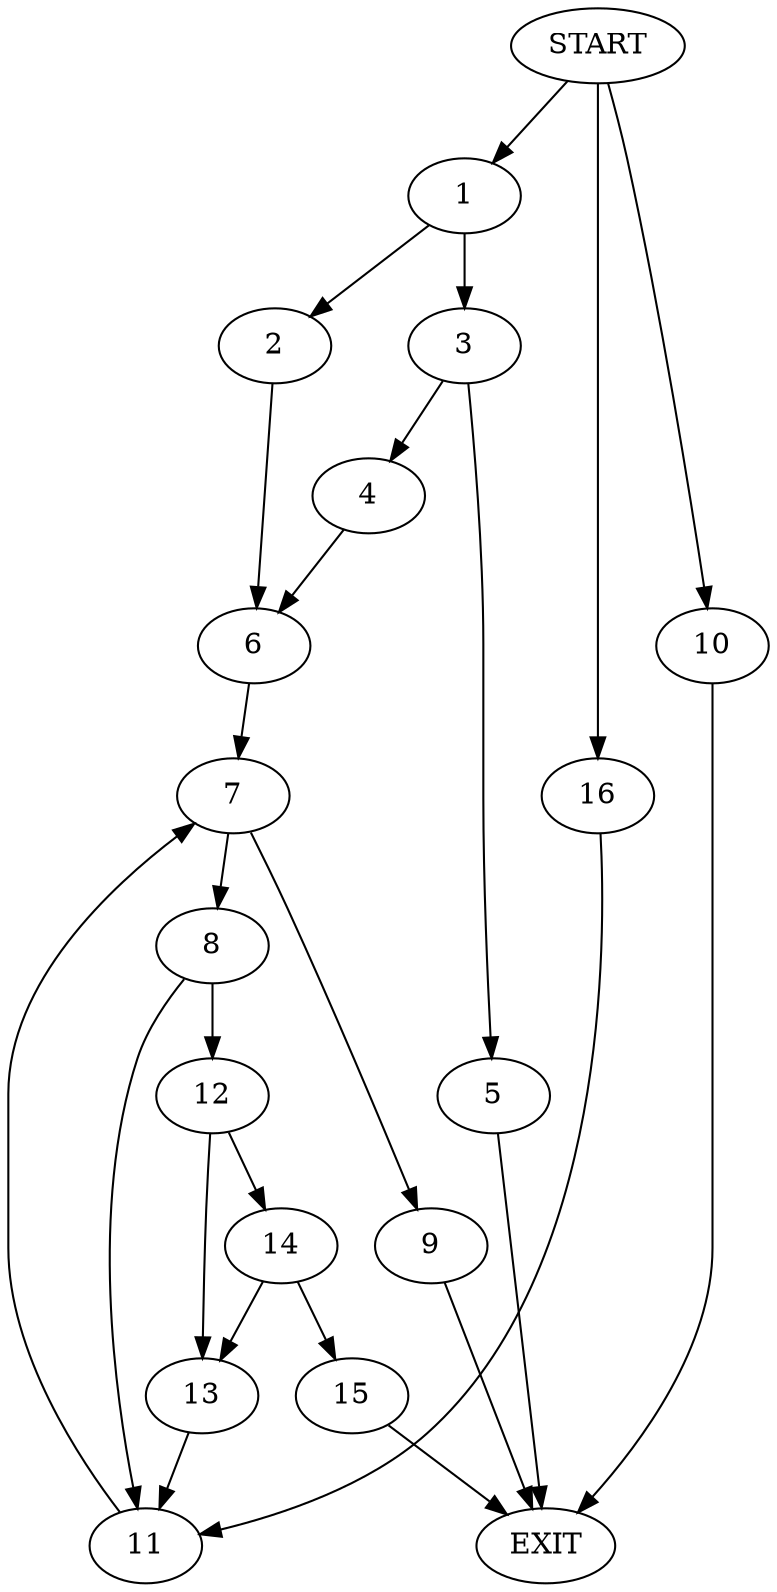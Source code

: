 digraph {
0 [label="START"]
17 [label="EXIT"]
0 -> 1
1 -> 2
1 -> 3
3 -> 4
3 -> 5
2 -> 6
5 -> 17
4 -> 6
6 -> 7
7 -> 8
7 -> 9
0 -> 10
10 -> 17
8 -> 11
8 -> 12
9 -> 17
12 -> 13
12 -> 14
11 -> 7
13 -> 11
14 -> 13
14 -> 15
15 -> 17
0 -> 16
16 -> 11
}
